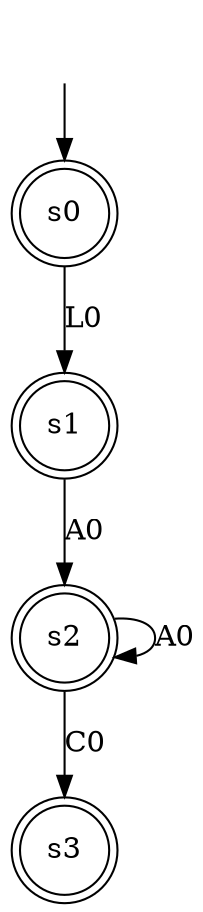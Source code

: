 digraph "output/spec_dfa" {
s0 [label=s0, shape=doublecircle];
s1 [label=s1, shape=doublecircle];
s2 [label=s2, shape=doublecircle];
s3 [label=s3, shape=doublecircle];
s0 -> s1  [label=L0];
s1 -> s2  [label=A0];
s2 -> s2  [label=A0];
s2 -> s3  [label=C0];

__start0 [label="", shape=none];
__start0 -> s0  [label=""];
}

